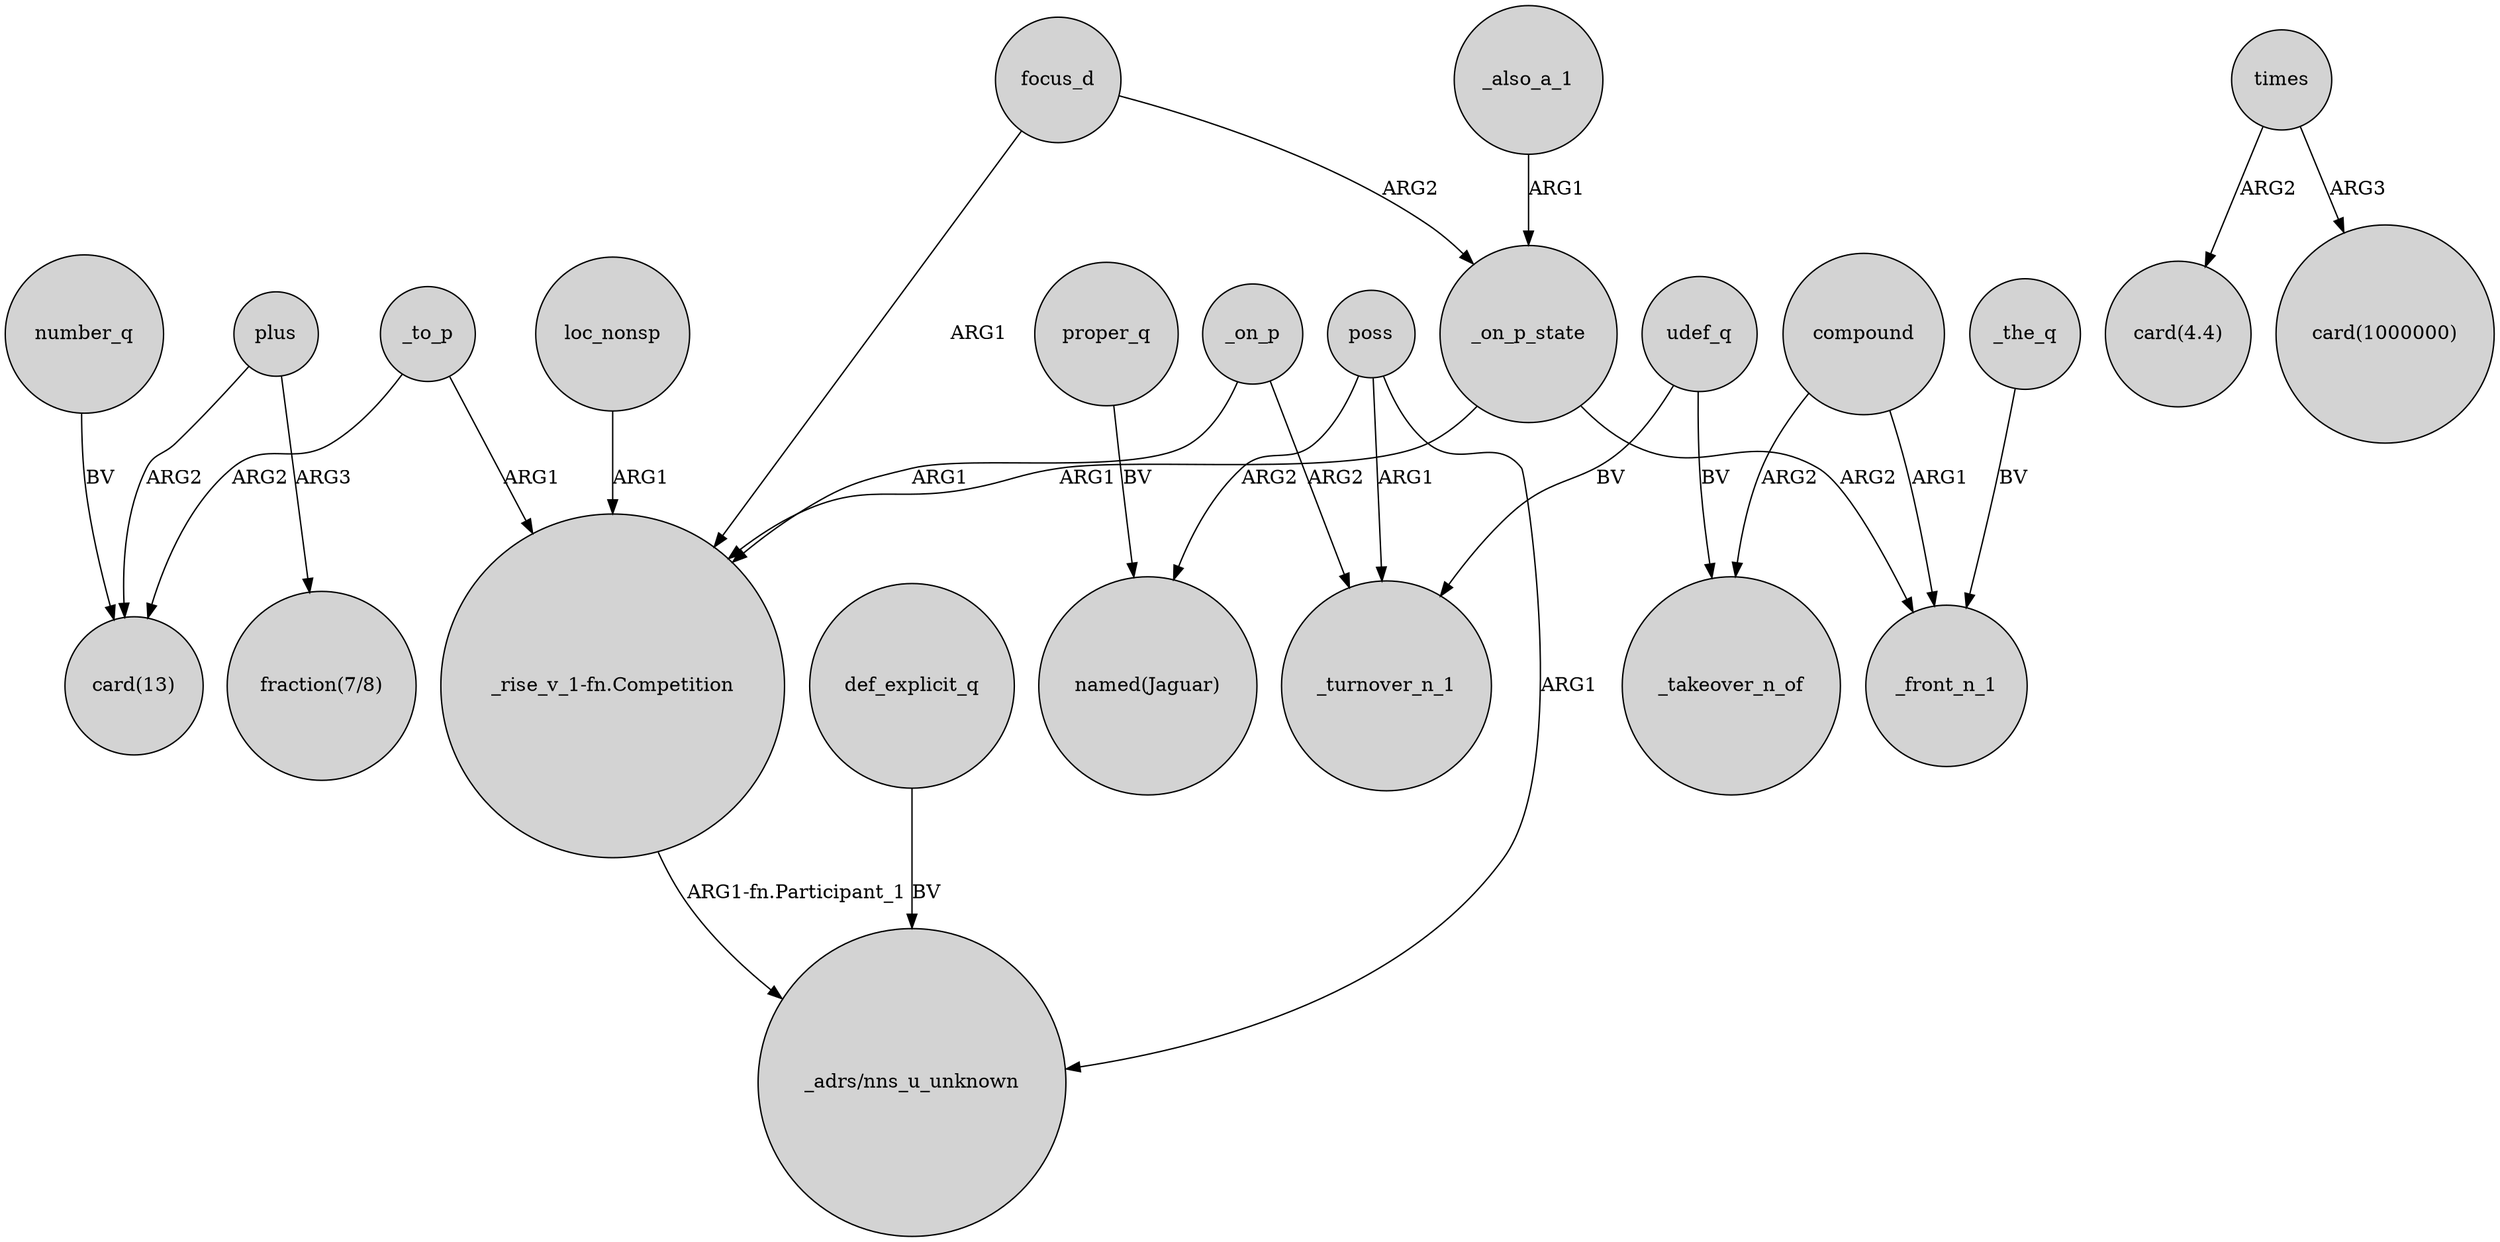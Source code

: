 digraph {
	node [shape=circle style=filled]
	number_q -> "card(13)" [label=BV]
	poss -> "_adrs/nns_u_unknown" [label=ARG1]
	_to_p -> "_rise_v_1-fn.Competition" [label=ARG1]
	proper_q -> "named(Jaguar)" [label=BV]
	"_rise_v_1-fn.Competition" -> "_adrs/nns_u_unknown" [label="ARG1-fn.Participant_1"]
	_on_p_state -> "_rise_v_1-fn.Competition" [label=ARG1]
	compound -> _front_n_1 [label=ARG1]
	_to_p -> "card(13)" [label=ARG2]
	loc_nonsp -> "_rise_v_1-fn.Competition" [label=ARG1]
	udef_q -> _turnover_n_1 [label=BV]
	poss -> "named(Jaguar)" [label=ARG2]
	def_explicit_q -> "_adrs/nns_u_unknown" [label=BV]
	udef_q -> _takeover_n_of [label=BV]
	_on_p_state -> _front_n_1 [label=ARG2]
	_also_a_1 -> _on_p_state [label=ARG1]
	plus -> "card(13)" [label=ARG2]
	times -> "card(4.4)" [label=ARG2]
	poss -> _turnover_n_1 [label=ARG1]
	plus -> "fraction(7/8)" [label=ARG3]
	focus_d -> "_rise_v_1-fn.Competition" [label=ARG1]
	_on_p -> _turnover_n_1 [label=ARG2]
	compound -> _takeover_n_of [label=ARG2]
	focus_d -> _on_p_state [label=ARG2]
	_on_p -> "_rise_v_1-fn.Competition" [label=ARG1]
	times -> "card(1000000)" [label=ARG3]
	_the_q -> _front_n_1 [label=BV]
}
